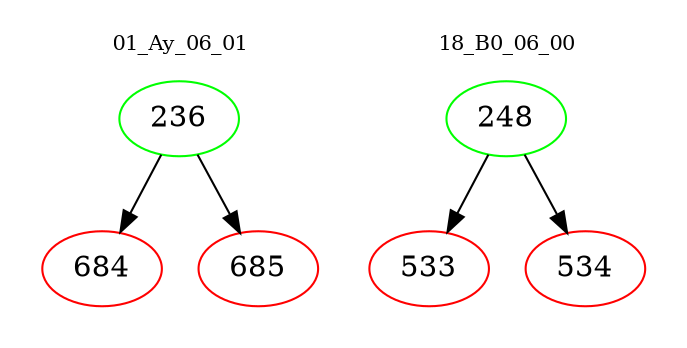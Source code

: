 digraph{
subgraph cluster_0 {
color = white
label = "01_Ay_06_01";
fontsize=10;
T0_236 [label="236", color="green"]
T0_236 -> T0_684 [color="black"]
T0_684 [label="684", color="red"]
T0_236 -> T0_685 [color="black"]
T0_685 [label="685", color="red"]
}
subgraph cluster_1 {
color = white
label = "18_B0_06_00";
fontsize=10;
T1_248 [label="248", color="green"]
T1_248 -> T1_533 [color="black"]
T1_533 [label="533", color="red"]
T1_248 -> T1_534 [color="black"]
T1_534 [label="534", color="red"]
}
}
